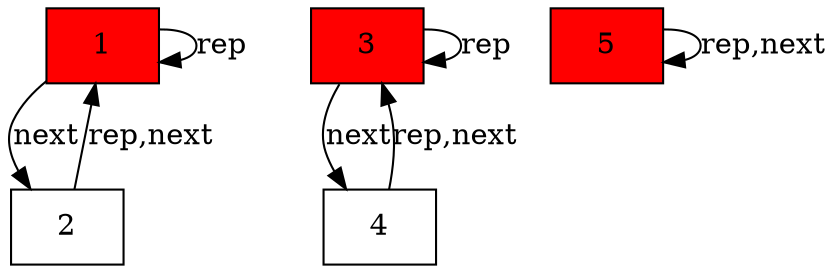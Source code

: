 strict digraph ADTTOXML {
  edge[color=black]
  node[color=black, shape=box]

  1 [label="1", style="filled", fillcolor="red"]
  2 [label="2"]
  3 [label="3", style="filled", fillcolor="red"]
  4 [label="4"]
  5 [label="5", style="filled", fillcolor="red"]

  edge[color=black]
  1 -> 1[label="rep"]
  1 -> 2[label="next"]
  2 -> 1[label="rep,next"]
  3 -> 3[label="rep"]
  3 -> 4[label="next"]
  4 -> 3[label="rep,next"]
  5 -> 5[label="rep,next"]

  {rank=same 1 3 5}
}
